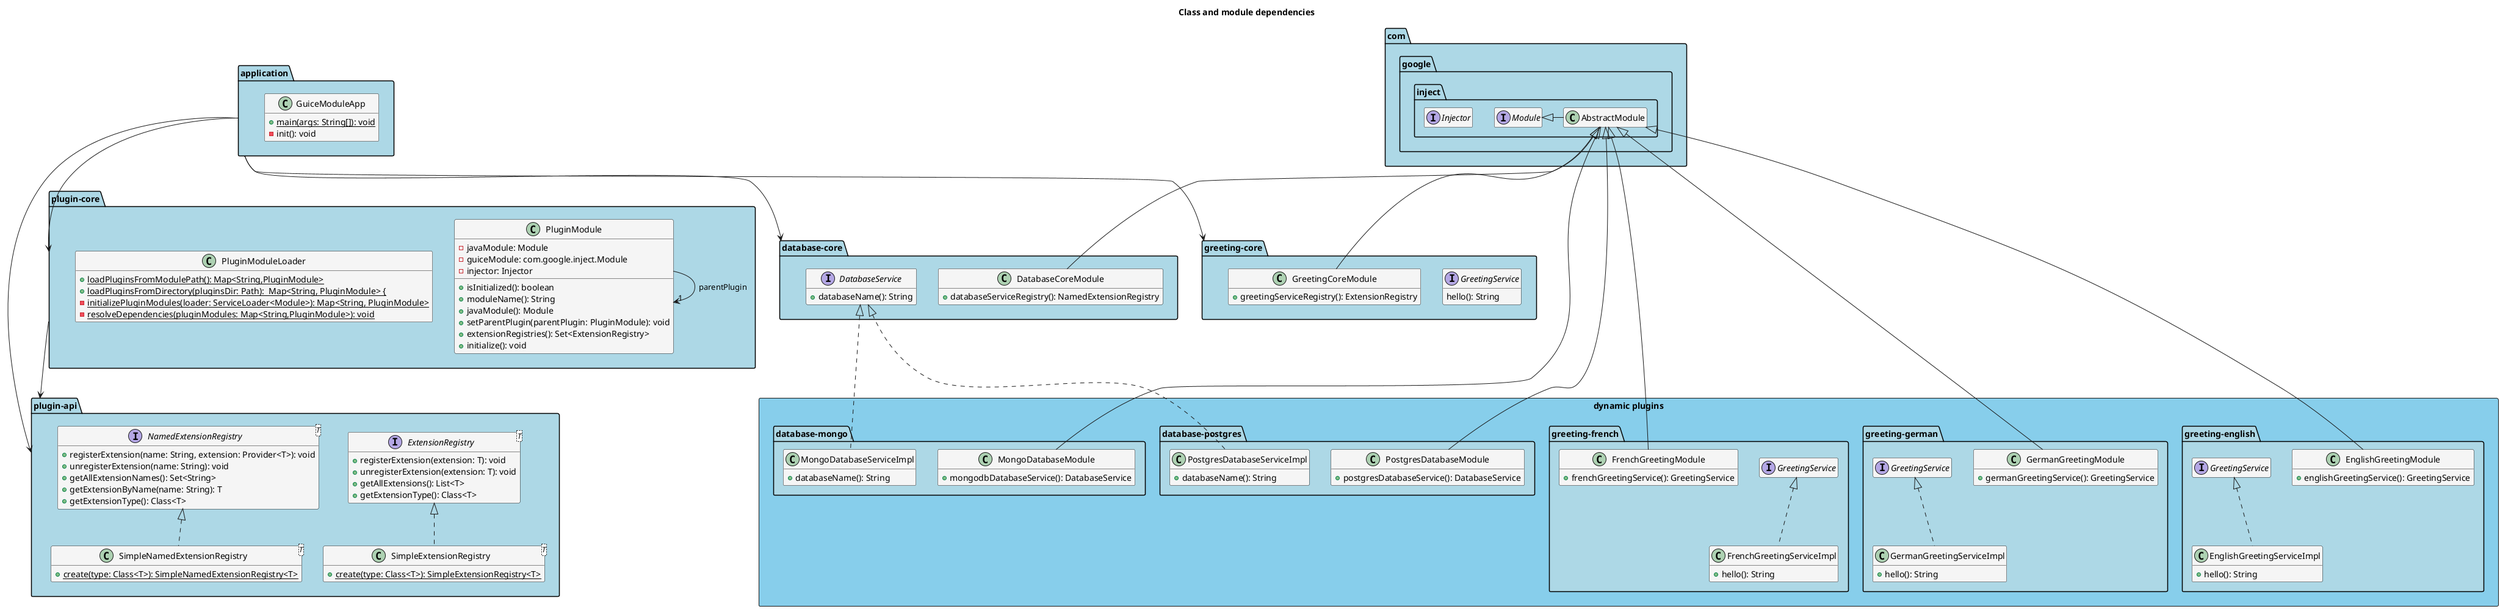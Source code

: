 @startuml
hide empty members

skinparam package {
 backgroundColor Lightblue
}
skinparam class {
 backgroundColor Whitesmoke 
}

title Class and module dependencies 

package com.google.inject {
	interface Injector
	interface Module
	class AbstractModule
	Module <|- AbstractModule
}

package "plugin-api" {
	class "SimpleExtensionRegistry<T>" as SimpleExtensionRegistry_T_ {
		+{static} create(type: Class<T>): SimpleExtensionRegistry<T>
	}
	interface "ExtensionRegistry<T>" as ExtensionRegistry_T_ {
		+registerExtension(extension: T): void
		+unregisterExtension(extension: T): void
		+getAllExtensions(): List<T>
		+getExtensionType(): Class<T>
	}
	ExtensionRegistry_T_ <|.. SimpleExtensionRegistry_T_
	
	class "SimpleNamedExtensionRegistry<T>" as SimpleNamedExtensionRegistry_T_  {
		+{static} create(type: Class<T>): SimpleNamedExtensionRegistry<T>
	}
	interface "NamedExtensionRegistry<T>" as NamedExtensionRegistry_T_ {
		+registerExtension(name: String, extension: Provider<T>): void
		+unregisterExtension(name: String): void
		+getAllExtensionNames(): Set<String>
		+getExtensionByName(name: String): T
		+getExtensionType(): Class<T>
	}
	NamedExtensionRegistry_T_ <|.. SimpleNamedExtensionRegistry_T_
}

package "plugin-core" {
	class PluginModule {
		-javaModule: Module
		-guiceModule: com.google.inject.Module
		-injector: Injector
		+isInitialized(): boolean
		+moduleName(): String
		+javaModule(): Module
		+setParentPlugin(parentPlugin: PluginModule): void
		+extensionRegistries(): Set<ExtensionRegistry>
		+initialize(): void
	}
	PluginModule --> "1" PluginModule : parentPlugin
	class PluginModuleLoader [[java:de.vagtsi.examples.guicejavamodule.app.PluginModuleLoader]] {
		+{static} loadPluginsFromModulePath(): Map<String,PluginModule>
		+{static} loadPluginsFromDirectory(pluginsDir: Path):  Map<String, PluginModule> {
		-{static} initializePluginModules(loader: ServiceLoader<Module>): Map<String, PluginModule>
		-{static} resolveDependencies(pluginModules: Map<String,PluginModule>): void
	}
}

"plugin-core" --> "plugin-api"

package "greeting-core" {
	interface GreetingService {
		hello(): String
	}
	
	class GreetingCoreModule {
		+greetingServiceRegistry(): ExtensionRegistry
	}
	AbstractModule <|-- GreetingCoreModule
}

package "database-core" {
	class DatabaseCoreModule {
		+databaseServiceRegistry(): NamedExtensionRegistry
	}
	AbstractModule <|-- DatabaseCoreModule

	interface DatabaseService {
		+databaseName(): String
	}
}

rectangle "dynamic plugins" #Skyblue {

package "greeting-french" {
	class FrenchGreetingServiceImpl {
		+hello(): String
	}
	interface GreetingService {
	}
	GreetingService <|.. FrenchGreetingServiceImpl
	class FrenchGreetingModule  {
		+frenchGreetingService(): GreetingService
	}
	AbstractModule <|-- FrenchGreetingModule
}

package "greeting-german" {
	class GermanGreetingModule {
		+germanGreetingService(): GreetingService
	}
	AbstractModule <|-- GermanGreetingModule
	class GermanGreetingServiceImpl {
		+hello(): String
	}
	interface GreetingService {
	}
	GreetingService <|.. GermanGreetingServiceImpl
}

package "greeting-english" {
	class EnglishGreetingModule {
		+englishGreetingService(): GreetingService
	}
	AbstractModule <|-- EnglishGreetingModule
	class EnglishGreetingServiceImpl {
		+hello(): String
	}
	interface GreetingService {
	}
	GreetingService <|.. EnglishGreetingServiceImpl
}

package "database-mongo" {
	class MongoDatabaseServiceImpl {
		+databaseName(): String
	}
	DatabaseService <|.. MongoDatabaseServiceImpl

	class MongoDatabaseModule {
		+mongodbDatabaseService(): DatabaseService
	}
	AbstractModule <|-- MongoDatabaseModule
}
package "database-postgres" {
	class PostgresDatabaseServiceImpl {
		+databaseName(): String
	}
	DatabaseService <|.. PostgresDatabaseServiceImpl
	class PostgresDatabaseModule {
		+postgresDatabaseService(): DatabaseService
	}
	AbstractModule <|-- PostgresDatabaseModule
}
}

package "application" {
	class GuiceModuleApp {
		+{static} main(args: String[]): void
		-init(): void
	}
}

"application" --> "plugin-api"
"application" --> "plugin-core"
"application" --> "greeting-core"
"application" --> "database-core"

@enduml